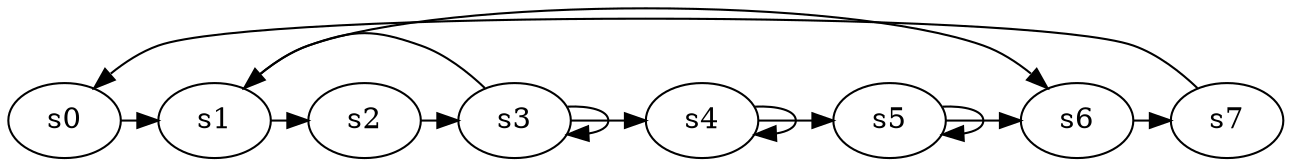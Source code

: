 digraph game_0431_cycle_8 {
    s0 [name="s0", player=1];
    s1 [name="s1", player=0];
    s2 [name="s2", player=1];
    s3 [name="s3", player=1];
    s4 [name="s4", player=1, target=1];
    s5 [name="s5", player=0];
    s6 [name="s6", player=1];
    s7 [name="s7", player=1];

    s0 -> s1 [constraint="!(time % 3 == 0)"];
    s1 -> s2 [constraint="time == 4 || time == 12 || time == 24"];
    s2 -> s3 [constraint="time == 2 || time == 3 || time == 9 || time == 20"];
    s3 -> s4 [constraint="time % 7 == 0"];
    s4 -> s5 [constraint="time % 4 == 1 || time % 4 == 2"];
    s5 -> s6 [constraint="time == 1 || time == 4 || time == 6 || time == 14 || time == 19 || time == 21"];
    s6 -> s7 [constraint="time % 3 == 0 || time % 3 == 1"];
    s7 -> s0 [constraint="time % 3 == 2"];
    s1 -> s6 [constraint="time == 3 || time == 4"];
    s3 -> s3 [constraint="time % 2 == 0"];
    s3 -> s1 [constraint="time == 4 || time == 6 || time == 12"];
    s4 -> s4 [constraint="time % 4 == 0"];
    s5 -> s5 [constraint="time % 3 == 0"];
}
